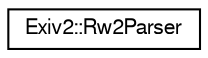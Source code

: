 digraph "Graphical Class Hierarchy"
{
  edge [fontname="FreeSans",fontsize="10",labelfontname="FreeSans",labelfontsize="10"];
  node [fontname="FreeSans",fontsize="10",shape=record];
  rankdir="LR";
  Node1 [label="Exiv2::Rw2Parser",height=0.2,width=0.4,color="black", fillcolor="white", style="filled",URL="$classExiv2_1_1Rw2Parser.html",tooltip="Stateless parser class for data in RW2 format. Images use this class to decode and encode RW2 data..."];
}
